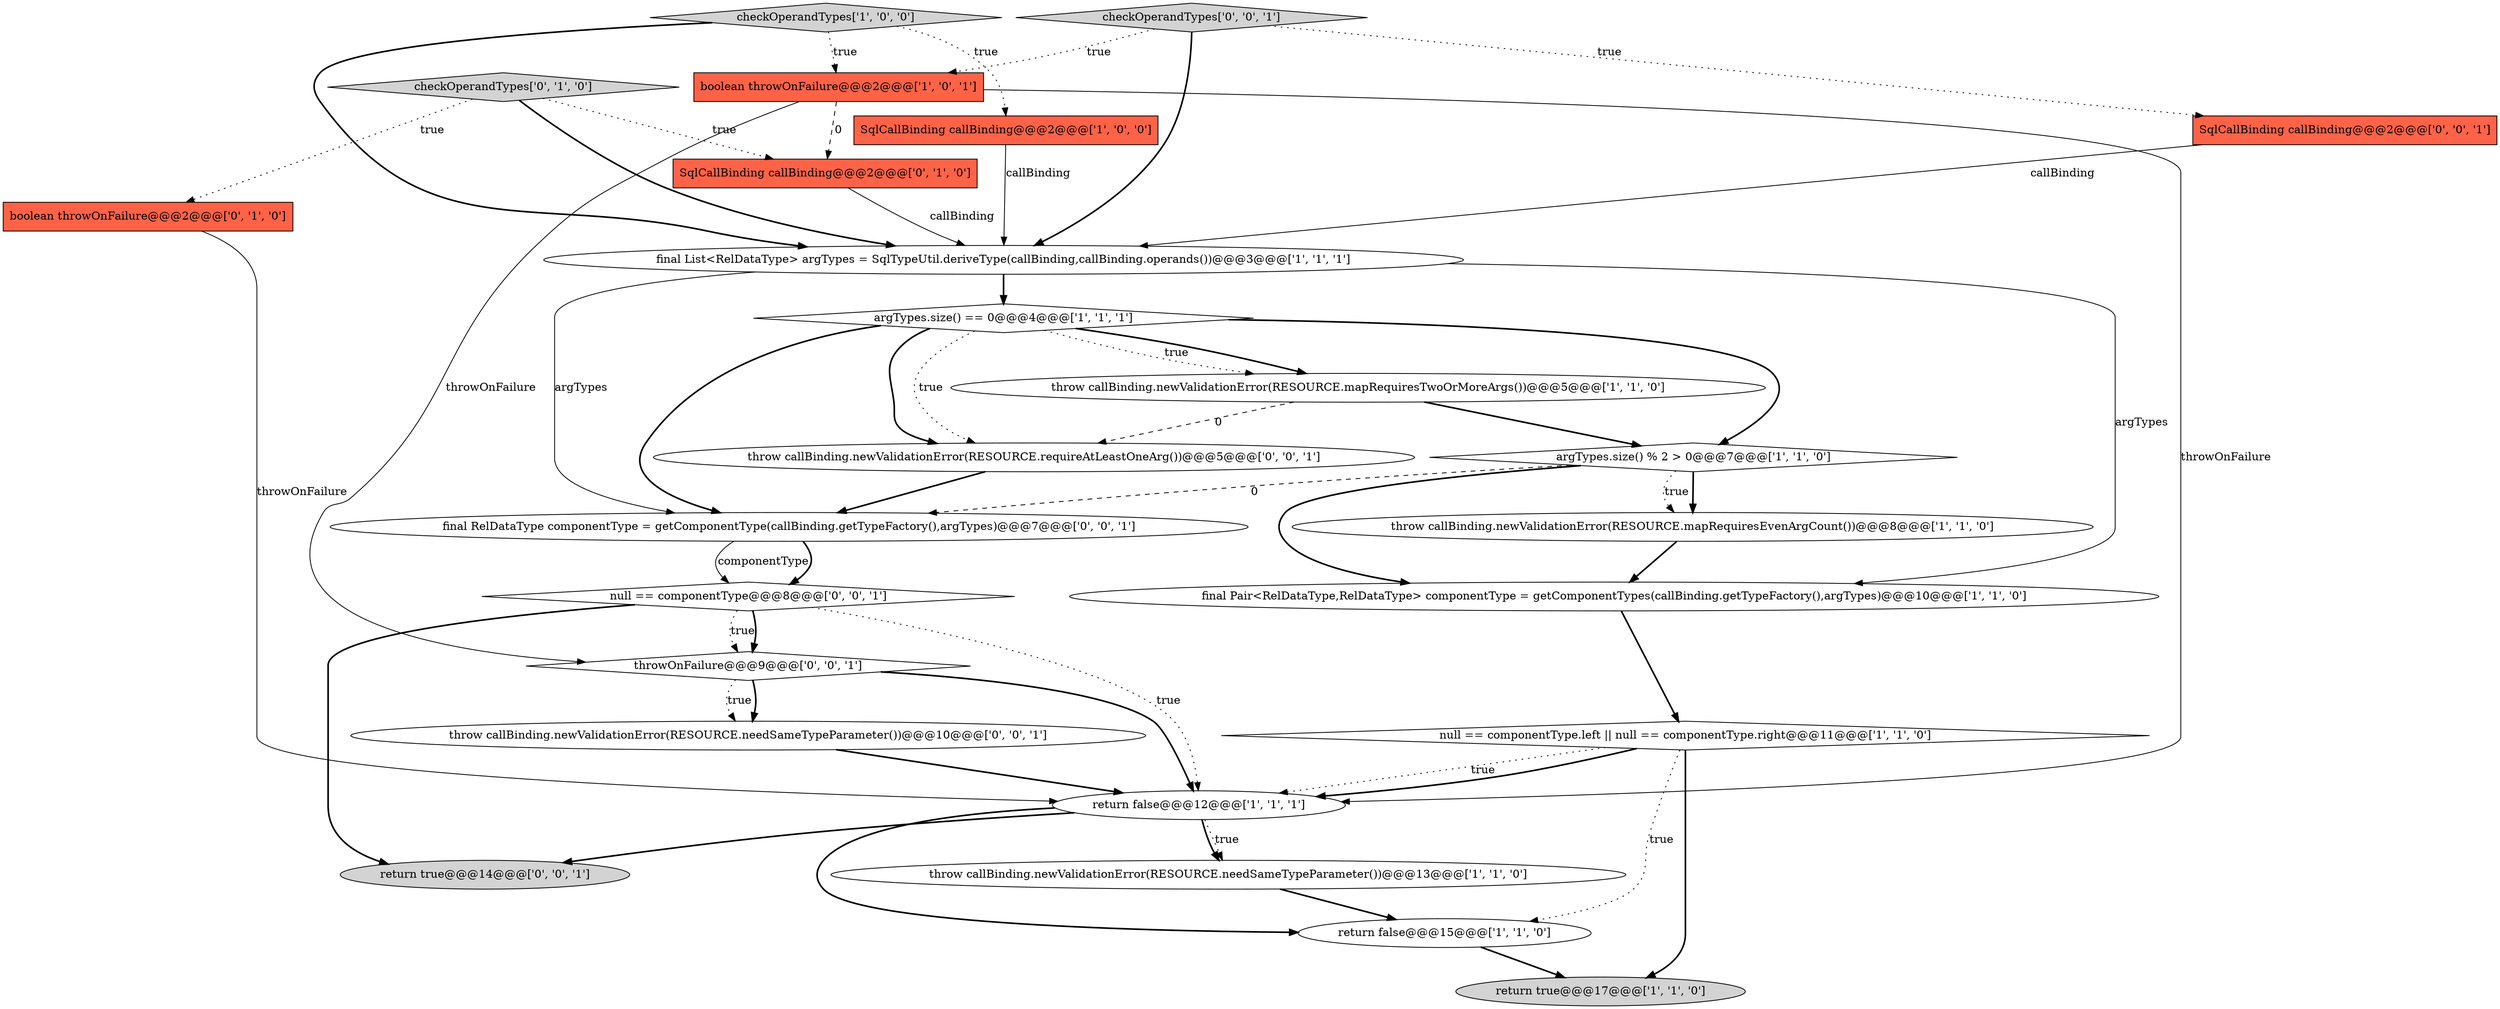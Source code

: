 digraph {
0 [style = filled, label = "return true@@@17@@@['1', '1', '0']", fillcolor = lightgray, shape = ellipse image = "AAA0AAABBB1BBB"];
22 [style = filled, label = "null == componentType@@@8@@@['0', '0', '1']", fillcolor = white, shape = diamond image = "AAA0AAABBB3BBB"];
10 [style = filled, label = "final Pair<RelDataType,RelDataType> componentType = getComponentTypes(callBinding.getTypeFactory(),argTypes)@@@10@@@['1', '1', '0']", fillcolor = white, shape = ellipse image = "AAA0AAABBB1BBB"];
11 [style = filled, label = "null == componentType.left || null == componentType.right@@@11@@@['1', '1', '0']", fillcolor = white, shape = diamond image = "AAA0AAABBB1BBB"];
17 [style = filled, label = "SqlCallBinding callBinding@@@2@@@['0', '0', '1']", fillcolor = tomato, shape = box image = "AAA0AAABBB3BBB"];
2 [style = filled, label = "argTypes.size() % 2 > 0@@@7@@@['1', '1', '0']", fillcolor = white, shape = diamond image = "AAA0AAABBB1BBB"];
9 [style = filled, label = "checkOperandTypes['1', '0', '0']", fillcolor = lightgray, shape = diamond image = "AAA0AAABBB1BBB"];
8 [style = filled, label = "throw callBinding.newValidationError(RESOURCE.mapRequiresTwoOrMoreArgs())@@@5@@@['1', '1', '0']", fillcolor = white, shape = ellipse image = "AAA0AAABBB1BBB"];
20 [style = filled, label = "throwOnFailure@@@9@@@['0', '0', '1']", fillcolor = white, shape = diamond image = "AAA0AAABBB3BBB"];
1 [style = filled, label = "throw callBinding.newValidationError(RESOURCE.mapRequiresEvenArgCount())@@@8@@@['1', '1', '0']", fillcolor = white, shape = ellipse image = "AAA0AAABBB1BBB"];
4 [style = filled, label = "SqlCallBinding callBinding@@@2@@@['1', '0', '0']", fillcolor = tomato, shape = box image = "AAA0AAABBB1BBB"];
19 [style = filled, label = "checkOperandTypes['0', '0', '1']", fillcolor = lightgray, shape = diamond image = "AAA0AAABBB3BBB"];
7 [style = filled, label = "return false@@@15@@@['1', '1', '0']", fillcolor = white, shape = ellipse image = "AAA0AAABBB1BBB"];
16 [style = filled, label = "SqlCallBinding callBinding@@@2@@@['0', '1', '0']", fillcolor = tomato, shape = box image = "AAA1AAABBB2BBB"];
15 [style = filled, label = "boolean throwOnFailure@@@2@@@['0', '1', '0']", fillcolor = tomato, shape = box image = "AAA0AAABBB2BBB"];
24 [style = filled, label = "throw callBinding.newValidationError(RESOURCE.requireAtLeastOneArg())@@@5@@@['0', '0', '1']", fillcolor = white, shape = ellipse image = "AAA0AAABBB3BBB"];
5 [style = filled, label = "return false@@@12@@@['1', '1', '1']", fillcolor = white, shape = ellipse image = "AAA0AAABBB1BBB"];
14 [style = filled, label = "checkOperandTypes['0', '1', '0']", fillcolor = lightgray, shape = diamond image = "AAA0AAABBB2BBB"];
13 [style = filled, label = "boolean throwOnFailure@@@2@@@['1', '0', '1']", fillcolor = tomato, shape = box image = "AAA0AAABBB1BBB"];
23 [style = filled, label = "throw callBinding.newValidationError(RESOURCE.needSameTypeParameter())@@@10@@@['0', '0', '1']", fillcolor = white, shape = ellipse image = "AAA0AAABBB3BBB"];
12 [style = filled, label = "argTypes.size() == 0@@@4@@@['1', '1', '1']", fillcolor = white, shape = diamond image = "AAA0AAABBB1BBB"];
18 [style = filled, label = "return true@@@14@@@['0', '0', '1']", fillcolor = lightgray, shape = ellipse image = "AAA0AAABBB3BBB"];
3 [style = filled, label = "final List<RelDataType> argTypes = SqlTypeUtil.deriveType(callBinding,callBinding.operands())@@@3@@@['1', '1', '1']", fillcolor = white, shape = ellipse image = "AAA0AAABBB1BBB"];
21 [style = filled, label = "final RelDataType componentType = getComponentType(callBinding.getTypeFactory(),argTypes)@@@7@@@['0', '0', '1']", fillcolor = white, shape = ellipse image = "AAA0AAABBB3BBB"];
6 [style = filled, label = "throw callBinding.newValidationError(RESOURCE.needSameTypeParameter())@@@13@@@['1', '1', '0']", fillcolor = white, shape = ellipse image = "AAA0AAABBB1BBB"];
11->7 [style = dotted, label="true"];
14->3 [style = bold, label=""];
13->20 [style = solid, label="throwOnFailure"];
16->3 [style = solid, label="callBinding"];
15->5 [style = solid, label="throwOnFailure"];
23->5 [style = bold, label=""];
12->8 [style = dotted, label="true"];
12->21 [style = bold, label=""];
2->1 [style = bold, label=""];
21->22 [style = solid, label="componentType"];
19->17 [style = dotted, label="true"];
5->6 [style = dotted, label="true"];
4->3 [style = solid, label="callBinding"];
7->0 [style = bold, label=""];
11->5 [style = dotted, label="true"];
5->18 [style = bold, label=""];
19->13 [style = dotted, label="true"];
3->12 [style = bold, label=""];
12->24 [style = bold, label=""];
8->24 [style = dashed, label="0"];
2->10 [style = bold, label=""];
20->5 [style = bold, label=""];
22->5 [style = dotted, label="true"];
14->16 [style = dotted, label="true"];
11->5 [style = bold, label=""];
12->2 [style = bold, label=""];
14->15 [style = dotted, label="true"];
3->10 [style = solid, label="argTypes"];
11->0 [style = bold, label=""];
22->18 [style = bold, label=""];
22->20 [style = dotted, label="true"];
5->6 [style = bold, label=""];
20->23 [style = bold, label=""];
8->2 [style = bold, label=""];
24->21 [style = bold, label=""];
22->20 [style = bold, label=""];
21->22 [style = bold, label=""];
2->1 [style = dotted, label="true"];
13->5 [style = solid, label="throwOnFailure"];
12->8 [style = bold, label=""];
2->21 [style = dashed, label="0"];
9->13 [style = dotted, label="true"];
20->23 [style = dotted, label="true"];
12->24 [style = dotted, label="true"];
9->4 [style = dotted, label="true"];
9->3 [style = bold, label=""];
5->7 [style = bold, label=""];
3->21 [style = solid, label="argTypes"];
6->7 [style = bold, label=""];
1->10 [style = bold, label=""];
19->3 [style = bold, label=""];
17->3 [style = solid, label="callBinding"];
13->16 [style = dashed, label="0"];
10->11 [style = bold, label=""];
}
